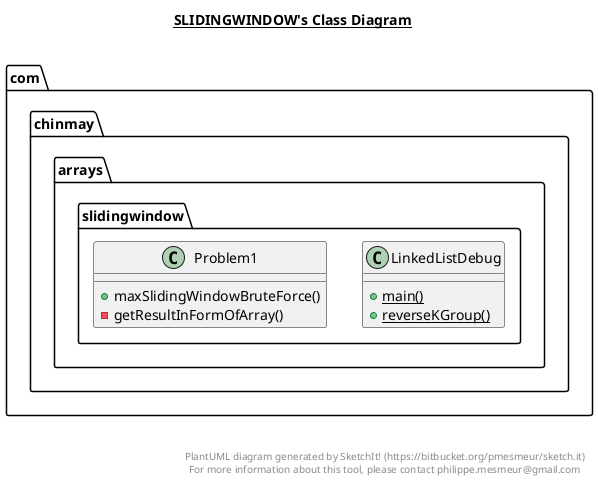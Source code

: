 @startuml

title __SLIDINGWINDOW's Class Diagram__\n

  namespace com.chinmay.arrays.slidingwindow {
    class com.chinmay.arrays.slidingwindow.LinkedListDebug {
        {static} + main()
        {static} + reverseKGroup()
    }
  }
  

  namespace com.chinmay.arrays.slidingwindow {
    class com.chinmay.arrays.slidingwindow.Problem1 {
        + maxSlidingWindowBruteForce()
        - getResultInFormOfArray()
    }
  }
  



right footer


PlantUML diagram generated by SketchIt! (https://bitbucket.org/pmesmeur/sketch.it)
For more information about this tool, please contact philippe.mesmeur@gmail.com
endfooter

@enduml
